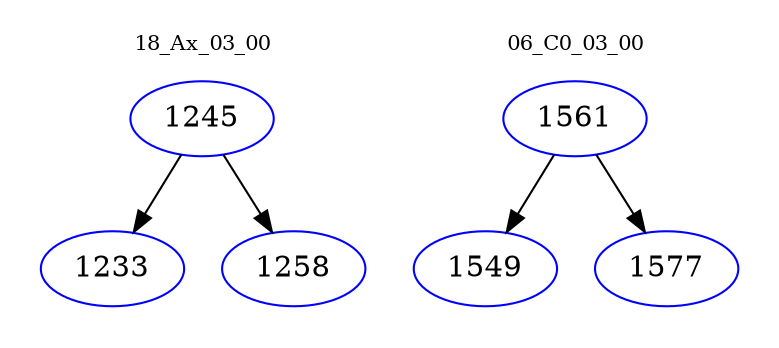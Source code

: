 digraph{
subgraph cluster_0 {
color = white
label = "18_Ax_03_00";
fontsize=10;
T0_1245 [label="1245", color="blue"]
T0_1245 -> T0_1233 [color="black"]
T0_1233 [label="1233", color="blue"]
T0_1245 -> T0_1258 [color="black"]
T0_1258 [label="1258", color="blue"]
}
subgraph cluster_1 {
color = white
label = "06_C0_03_00";
fontsize=10;
T1_1561 [label="1561", color="blue"]
T1_1561 -> T1_1549 [color="black"]
T1_1549 [label="1549", color="blue"]
T1_1561 -> T1_1577 [color="black"]
T1_1577 [label="1577", color="blue"]
}
}
